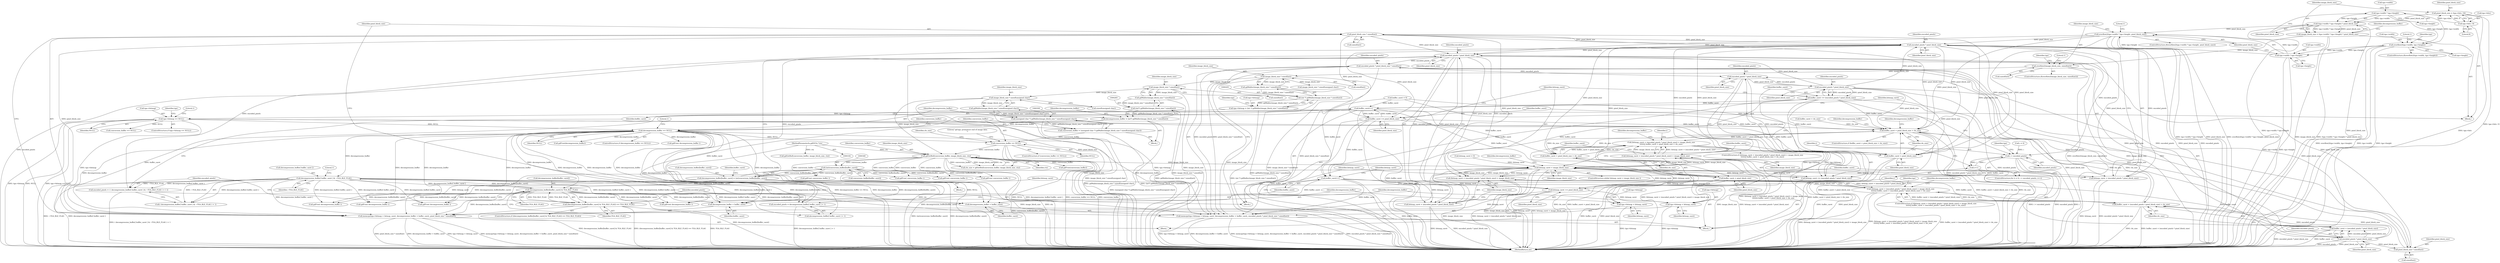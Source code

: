 digraph "0_libgd_58b6dde319c301b0eae27d12e2a659e067d80558@API" {
"1000438" [label="(Call,pixel_block_size * sizeof(int))"];
"1000402" [label="(Call,encoded_pixels * pixel_block_size)"];
"1000386" [label="(Call,encoded_pixels = ( ( decompression_buffer[ buffer_caret ] & ~TGA_RLE_FLAG ) + 1 ))"];
"1000389" [label="(Call,decompression_buffer[ buffer_caret ] & ~TGA_RLE_FLAG)"];
"1000290" [label="(Call,decompression_buffer == NULL)"];
"1000280" [label="(Call,decompression_buffer = (int*) gdMalloc(image_block_size * sizeof(int)))"];
"1000282" [label="(Call,(int*) gdMalloc(image_block_size * sizeof(int)))"];
"1000284" [label="(Call,gdMalloc(image_block_size * sizeof(int)))"];
"1000285" [label="(Call,image_block_size * sizeof(int))"];
"1000207" [label="(Call,image_block_size * sizeof(int))"];
"1000177" [label="(Call,overflow2(image_block_size, sizeof(int)))"];
"1000117" [label="(Call,image_block_size = (tga->width * tga->height) * pixel_block_size)"];
"1000119" [label="(Call,(tga->width * tga->height) * pixel_block_size)"];
"1000120" [label="(Call,tga->width * tga->height)"];
"1000109" [label="(Call,pixel_block_size = (tga->bits / 8))"];
"1000111" [label="(Call,tga->bits / 8)"];
"1000212" [label="(Call,tga->bitmap == NULL)"];
"1000200" [label="(Call,tga->bitmap = (int *) gdMalloc(image_block_size * sizeof(int)))"];
"1000204" [label="(Call,(int *) gdMalloc(image_block_size * sizeof(int)))"];
"1000206" [label="(Call,gdMalloc(image_block_size * sizeof(int)))"];
"1000379" [label="(Call,decompression_buffer[buffer_caret] & TGA_RLE_FLAG)"];
"1000344" [label="(Call,decompression_buffer[buffer_caret] = (int)conversion_buffer[buffer_caret])"];
"1000348" [label="(Call,(int)conversion_buffer[buffer_caret])"];
"1000320" [label="(Call,gdGetBuf(conversion_buffer, image_block_size, ctx))"];
"1000307" [label="(Call,conversion_buffer == NULL)"];
"1000297" [label="(Call,conversion_buffer = (unsigned char *) gdMalloc(image_block_size * sizeof(unsigned char)))"];
"1000299" [label="(Call,(unsigned char *) gdMalloc(image_block_size * sizeof(unsigned char)))"];
"1000301" [label="(Call,gdMalloc(image_block_size * sizeof(unsigned char)))"];
"1000302" [label="(Call,image_block_size * sizeof(unsigned char))"];
"1000105" [label="(MethodParameterIn,gdIOCtx *ctx)"];
"1000378" [label="(Call,(decompression_buffer[buffer_caret] & TGA_RLE_FLAG) == TGA_RLE_FLAG)"];
"1000505" [label="(Call,encoded_pixels * pixel_block_size)"];
"1000500" [label="(Call,encoded_pixels * pixel_block_size)"];
"1000492" [label="(Call,encoded_pixels * pixel_block_size * sizeof(int))"];
"1000464" [label="(Call,encoded_pixels * pixel_block_size)"];
"1000450" [label="(Call,encoded_pixels = decompression_buffer[ buffer_caret ] + 1)"];
"1000163" [label="(Call,overflow2(tga->width * tga->height, pixel_block_size))"];
"1000164" [label="(Call,tga->width * tga->height)"];
"1000151" [label="(Call,overflow2(tga->width, tga->height))"];
"1000438" [label="(Call,pixel_block_size * sizeof(int))"];
"1000471" [label="(Call,encoded_pixels * pixel_block_size)"];
"1000494" [label="(Call,pixel_block_size * sizeof(int))"];
"1000364" [label="(Call,buffer_caret + pixel_block_size > rle_size)"];
"1000398" [label="(Call,(bitmap_caret + (encoded_pixels * pixel_block_size)) > image_block_size\n\t\t\t\t\t\t|| buffer_caret + pixel_block_size > rle_size)"];
"1000406" [label="(Call,buffer_caret + pixel_block_size > rle_size)"];
"1000468" [label="(Call,buffer_caret + (encoded_pixels * pixel_block_size) > rle_size)"];
"1000460" [label="(Call,(bitmap_caret + (encoded_pixels * pixel_block_size)) > image_block_size\n\t\t\t\t\t\t|| buffer_caret + (encoded_pixels * pixel_block_size) > rle_size)"];
"1000365" [label="(Call,buffer_caret + pixel_block_size)"];
"1000399" [label="(Call,(bitmap_caret + (encoded_pixels * pixel_block_size)) > image_block_size)"];
"1000359" [label="(Call,bitmap_caret < image_block_size)"];
"1000400" [label="(Call,bitmap_caret + (encoded_pixels * pixel_block_size))"];
"1000429" [label="(Call,memcpy(tga->bitmap + bitmap_caret, decompression_buffer + buffer_caret, pixel_block_size * sizeof(int)))"];
"1000430" [label="(Call,tga->bitmap + bitmap_caret)"];
"1000442" [label="(Call,bitmap_caret += pixel_block_size)"];
"1000461" [label="(Call,(bitmap_caret + (encoded_pixels * pixel_block_size)) > image_block_size)"];
"1000462" [label="(Call,bitmap_caret + (encoded_pixels * pixel_block_size))"];
"1000483" [label="(Call,memcpy(tga->bitmap + bitmap_caret, decompression_buffer + buffer_caret, encoded_pixels * pixel_block_size * sizeof(int)))"];
"1000484" [label="(Call,tga->bitmap + bitmap_caret)"];
"1000498" [label="(Call,bitmap_caret += (encoded_pixels * pixel_block_size))"];
"1000407" [label="(Call,buffer_caret + pixel_block_size)"];
"1000423" [label="(Call,i < encoded_pixels)"];
"1000426" [label="(Call,i++)"];
"1000445" [label="(Call,buffer_caret += pixel_block_size)"];
"1000395" [label="(Call,buffer_caret++)"];
"1000435" [label="(Call,decompression_buffer + buffer_caret)"];
"1000457" [label="(Call,buffer_caret++)"];
"1000469" [label="(Call,buffer_caret + (encoded_pixels * pixel_block_size))"];
"1000489" [label="(Call,decompression_buffer + buffer_caret)"];
"1000503" [label="(Call,buffer_caret += (encoded_pixels * pixel_block_size))"];
"1000432" [label="(Identifier,tga)"];
"1000120" [label="(Call,tga->width * tga->height)"];
"1000490" [label="(Identifier,decompression_buffer)"];
"1000419" [label="(ControlStructure,for (i = 0; i < encoded_pixels; i++))"];
"1000307" [label="(Call,conversion_buffer == NULL)"];
"1000171" [label="(Identifier,pixel_block_size)"];
"1000141" [label="(Call,bitmap_caret = 0)"];
"1000365" [label="(Call,buffer_caret + pixel_block_size)"];
"1000162" [label="(ControlStructure,if(overflow2(tga->width * tga->height, pixel_block_size)))"];
"1000491" [label="(Identifier,buffer_caret)"];
"1000387" [label="(Identifier,encoded_pixels)"];
"1000287" [label="(Call,sizeof(int))"];
"1000401" [label="(Identifier,bitmap_caret)"];
"1000184" [label="(Literal,1)"];
"1000400" [label="(Call,bitmap_caret + (encoded_pixels * pixel_block_size))"];
"1000165" [label="(Call,tga->width)"];
"1000440" [label="(Call,sizeof(int))"];
"1000152" [label="(Call,tga->width)"];
"1000302" [label="(Call,image_block_size * sizeof(unsigned char))"];
"1000355" [label="(Call,buffer_caret = 0)"];
"1000406" [label="(Call,buffer_caret + pixel_block_size > rle_size)"];
"1000212" [label="(Call,tga->bitmap == NULL)"];
"1000296" [label="(Literal,1)"];
"1000431" [label="(Call,tga->bitmap)"];
"1000507" [label="(Identifier,pixel_block_size)"];
"1000461" [label="(Call,(bitmap_caret + (encoded_pixels * pixel_block_size)) > image_block_size)"];
"1000390" [label="(Call,decompression_buffer[ buffer_caret ])"];
"1000377" [label="(ControlStructure,if ((decompression_buffer[buffer_caret] & TGA_RLE_FLAG) == TGA_RLE_FLAG))"];
"1000499" [label="(Identifier,bitmap_caret)"];
"1000297" [label="(Call,conversion_buffer = (unsigned char *) gdMalloc(image_block_size * sizeof(unsigned char)))"];
"1000477" [label="(Identifier,decompression_buffer)"];
"1000200" [label="(Call,tga->bitmap = (int *) gdMalloc(image_block_size * sizeof(int)))"];
"1000301" [label="(Call,gdMalloc(image_block_size * sizeof(unsigned char)))"];
"1000486" [label="(Identifier,tga)"];
"1000354" [label="(Identifier,buffer_caret)"];
"1000405" [label="(Identifier,image_block_size)"];
"1000434" [label="(Identifier,bitmap_caret)"];
"1000471" [label="(Call,encoded_pixels * pixel_block_size)"];
"1000321" [label="(Identifier,conversion_buffer)"];
"1000348" [label="(Call,(int)conversion_buffer[buffer_caret])"];
"1000427" [label="(Identifier,i)"];
"1000281" [label="(Identifier,decompression_buffer)"];
"1000117" [label="(Call,image_block_size = (tga->width * tga->height) * pixel_block_size)"];
"1000320" [label="(Call,gdGetBuf(conversion_buffer, image_block_size, ctx))"];
"1000168" [label="(Call,tga->height)"];
"1000413" [label="(Identifier,decompression_buffer)"];
"1000409" [label="(Identifier,pixel_block_size)"];
"1000508" [label="(Call,gdFree( decompression_buffer ))"];
"1000204" [label="(Call,(int *) gdMalloc(image_block_size * sizeof(int)))"];
"1000361" [label="(Identifier,image_block_size)"];
"1000124" [label="(Call,tga->height)"];
"1000372" [label="(Call,gdFree( conversion_buffer ))"];
"1000318" [label="(Call,rle_size = gdGetBuf(conversion_buffer, image_block_size, ctx))"];
"1000452" [label="(Call,decompression_buffer[ buffer_caret ] + 1)"];
"1000214" [label="(Identifier,tga)"];
"1000176" [label="(ControlStructure,if(overflow2(image_block_size, sizeof(int))))"];
"1000478" [label="(Call,gdFree( conversion_buffer ))"];
"1000435" [label="(Call,decompression_buffer + buffer_caret)"];
"1000450" [label="(Call,encoded_pixels = decompression_buffer[ buffer_caret ] + 1)"];
"1000213" [label="(Call,tga->bitmap)"];
"1000449" [label="(Block,)"];
"1000323" [label="(Identifier,ctx)"];
"1000414" [label="(Call,gdFree( conversion_buffer ))"];
"1000306" [label="(ControlStructure,if (conversion_buffer == NULL))"];
"1000224" [label="(Block,)"];
"1000127" [label="(Identifier,pixel_block_size)"];
"1000474" [label="(Identifier,rle_size)"];
"1000380" [label="(Call,decompression_buffer[buffer_caret])"];
"1000175" [label="(Literal,1)"];
"1000408" [label="(Identifier,buffer_caret)"];
"1000178" [label="(Identifier,image_block_size)"];
"1000304" [label="(Call,sizeof(unsigned char))"];
"1000292" [label="(Identifier,NULL)"];
"1000284" [label="(Call,gdMalloc(image_block_size * sizeof(int)))"];
"1000402" [label="(Call,encoded_pixels * pixel_block_size)"];
"1000464" [label="(Call,encoded_pixels * pixel_block_size)"];
"1000161" [label="(Literal,1)"];
"1000367" [label="(Identifier,pixel_block_size)"];
"1000371" [label="(Identifier,decompression_buffer)"];
"1000360" [label="(Identifier,bitmap_caret)"];
"1000115" [label="(Literal,8)"];
"1000485" [label="(Call,tga->bitmap)"];
"1000331" [label="(Call,gdFree(decompression_buffer))"];
"1000286" [label="(Identifier,image_block_size)"];
"1000166" [label="(Identifier,tga)"];
"1000496" [label="(Call,sizeof(int))"];
"1000359" [label="(Call,bitmap_caret < image_block_size)"];
"1000384" [label="(Identifier,TGA_RLE_FLAG)"];
"1000498" [label="(Call,bitmap_caret += (encoded_pixels * pixel_block_size))"];
"1000473" [label="(Identifier,pixel_block_size)"];
"1000222" [label="(Identifier,tga)"];
"1000437" [label="(Identifier,buffer_caret)"];
"1000299" [label="(Call,(unsigned char *) gdMalloc(image_block_size * sizeof(unsigned char)))"];
"1000470" [label="(Identifier,buffer_caret)"];
"1000428" [label="(Block,)"];
"1000385" [label="(Block,)"];
"1000322" [label="(Identifier,image_block_size)"];
"1000386" [label="(Call,encoded_pixels = ( ( decompression_buffer[ buffer_caret ] & ~TGA_RLE_FLAG ) + 1 ))"];
"1000505" [label="(Call,encoded_pixels * pixel_block_size)"];
"1000236" [label="(Call,conversion_buffer == NULL)"];
"1000515" [label="(MethodReturn,int)"];
"1000280" [label="(Call,decompression_buffer = (int*) gdMalloc(image_block_size * sizeof(int)))"];
"1000290" [label="(Call,decompression_buffer == NULL)"];
"1000502" [label="(Identifier,pixel_block_size)"];
"1000425" [label="(Identifier,encoded_pixels)"];
"1000423" [label="(Call,i < encoded_pixels)"];
"1000309" [label="(Identifier,NULL)"];
"1000489" [label="(Call,decompression_buffer + buffer_caret)"];
"1000399" [label="(Call,(bitmap_caret + (encoded_pixels * pixel_block_size)) > image_block_size)"];
"1000150" [label="(ControlStructure,if(overflow2(tga->width, tga->height)))"];
"1000488" [label="(Identifier,bitmap_caret)"];
"1000447" [label="(Identifier,pixel_block_size)"];
"1000109" [label="(Call,pixel_block_size = (tga->bits / 8))"];
"1000472" [label="(Identifier,encoded_pixels)"];
"1000476" [label="(Call,gdFree( decompression_buffer ))"];
"1000389" [label="(Call,decompression_buffer[ buffer_caret ] & ~TGA_RLE_FLAG)"];
"1000458" [label="(Identifier,buffer_caret)"];
"1000421" [label="(Identifier,i)"];
"1000289" [label="(ControlStructure,if (decompression_buffer == NULL))"];
"1000436" [label="(Identifier,decompression_buffer)"];
"1000151" [label="(Call,overflow2(tga->width, tga->height))"];
"1000460" [label="(Call,(bitmap_caret + (encoded_pixels * pixel_block_size)) > image_block_size\n\t\t\t\t\t\t|| buffer_caret + (encoded_pixels * pixel_block_size) > rle_size)"];
"1000430" [label="(Call,tga->bitmap + bitmap_caret)"];
"1000504" [label="(Identifier,buffer_caret)"];
"1000394" [label="(Literal,1)"];
"1000303" [label="(Identifier,image_block_size)"];
"1000219" [label="(Literal,1)"];
"1000466" [label="(Identifier,pixel_block_size)"];
"1000451" [label="(Identifier,encoded_pixels)"];
"1000443" [label="(Identifier,bitmap_caret)"];
"1000164" [label="(Call,tga->width * tga->height)"];
"1000446" [label="(Identifier,buffer_caret)"];
"1000370" [label="(Call,gdFree( decompression_buffer ))"];
"1000383" [label="(Identifier,TGA_RLE_FLAG)"];
"1000509" [label="(Identifier,decompression_buffer)"];
"1000364" [label="(Call,buffer_caret + pixel_block_size > rle_size)"];
"1000340" [label="(Call,buffer_caret < rle_size)"];
"1000412" [label="(Call,gdFree( decompression_buffer ))"];
"1000177" [label="(Call,overflow2(image_block_size, sizeof(int)))"];
"1000492" [label="(Call,encoded_pixels * pixel_block_size * sizeof(int))"];
"1000231" [label="(Call,image_block_size * sizeof(unsigned char))"];
"1000112" [label="(Call,tga->bits)"];
"1000438" [label="(Call,pixel_block_size * sizeof(int))"];
"1000510" [label="(Call,gdFree( conversion_buffer ))"];
"1000105" [label="(MethodParameterIn,gdIOCtx *ctx)"];
"1000424" [label="(Identifier,i)"];
"1000343" [label="(Block,)"];
"1000245" [label="(Call,gdGetBuf(conversion_buffer, image_block_size, ctx))"];
"1000493" [label="(Identifier,encoded_pixels)"];
"1000429" [label="(Call,memcpy(tga->bitmap + bitmap_caret, decompression_buffer + buffer_caret, pixel_block_size * sizeof(int)))"];
"1000444" [label="(Identifier,pixel_block_size)"];
"1000363" [label="(ControlStructure,if (buffer_caret + pixel_block_size > rle_size))"];
"1000457" [label="(Call,buffer_caret++)"];
"1000397" [label="(ControlStructure,if ((bitmap_caret + (encoded_pixels * pixel_block_size)) > image_block_size\n\t\t\t\t\t\t|| buffer_caret + pixel_block_size > rle_size))"];
"1000469" [label="(Call,buffer_caret + (encoded_pixels * pixel_block_size))"];
"1000398" [label="(Call,(bitmap_caret + (encoded_pixels * pixel_block_size)) > image_block_size\n\t\t\t\t\t\t|| buffer_caret + pixel_block_size > rle_size)"];
"1000179" [label="(Call,sizeof(int))"];
"1000298" [label="(Identifier,conversion_buffer)"];
"1000368" [label="(Identifier,rle_size)"];
"1000111" [label="(Call,tga->bits / 8)"];
"1000209" [label="(Call,sizeof(int))"];
"1000439" [label="(Identifier,pixel_block_size)"];
"1000445" [label="(Call,buffer_caret += pixel_block_size)"];
"1000381" [label="(Identifier,decompression_buffer)"];
"1000206" [label="(Call,gdMalloc(image_block_size * sizeof(int)))"];
"1000459" [label="(ControlStructure,if ((bitmap_caret + (encoded_pixels * pixel_block_size)) > image_block_size\n\t\t\t\t\t\t|| buffer_caret + (encoded_pixels * pixel_block_size) > rle_size))"];
"1000285" [label="(Call,image_block_size * sizeof(int))"];
"1000207" [label="(Call,image_block_size * sizeof(int))"];
"1000130" [label="(Identifier,decompression_buffer)"];
"1000312" [label="(Literal,\"gd-tga: premature end of image data\n\")"];
"1000465" [label="(Identifier,encoded_pixels)"];
"1000403" [label="(Identifier,encoded_pixels)"];
"1000404" [label="(Identifier,pixel_block_size)"];
"1000308" [label="(Identifier,conversion_buffer)"];
"1000121" [label="(Call,tga->width)"];
"1000211" [label="(ControlStructure,if (tga->bitmap == NULL))"];
"1000201" [label="(Call,tga->bitmap)"];
"1000467" [label="(Identifier,image_block_size)"];
"1000291" [label="(Identifier,decompression_buffer)"];
"1000500" [label="(Call,encoded_pixels * pixel_block_size)"];
"1000483" [label="(Call,memcpy(tga->bitmap + bitmap_caret, decompression_buffer + buffer_caret, encoded_pixels * pixel_block_size * sizeof(int)))"];
"1000494" [label="(Call,pixel_block_size * sizeof(int))"];
"1000462" [label="(Call,bitmap_caret + (encoded_pixels * pixel_block_size))"];
"1000208" [label="(Identifier,image_block_size)"];
"1000329" [label="(Call,gdFree(conversion_buffer))"];
"1000442" [label="(Call,bitmap_caret += pixel_block_size)"];
"1000189" [label="(Identifier,tga)"];
"1000118" [label="(Identifier,image_block_size)"];
"1000396" [label="(Identifier,buffer_caret)"];
"1000393" [label="(Identifier,~TGA_RLE_FLAG)"];
"1000119" [label="(Call,(tga->width * tga->height) * pixel_block_size)"];
"1000506" [label="(Identifier,encoded_pixels)"];
"1000282" [label="(Call,(int*) gdMalloc(image_block_size * sizeof(int)))"];
"1000410" [label="(Identifier,rle_size)"];
"1000216" [label="(Identifier,NULL)"];
"1000388" [label="(Call,( decompression_buffer[ buffer_caret ] & ~TGA_RLE_FLAG ) + 1)"];
"1000395" [label="(Call,buffer_caret++)"];
"1000358" [label="(ControlStructure,while( bitmap_caret < image_block_size ))"];
"1000163" [label="(Call,overflow2(tga->width * tga->height, pixel_block_size))"];
"1000107" [label="(Block,)"];
"1000313" [label="(Call,gdFree( decompression_buffer ))"];
"1000407" [label="(Call,buffer_caret + pixel_block_size)"];
"1000463" [label="(Identifier,bitmap_caret)"];
"1000350" [label="(Call,conversion_buffer[buffer_caret])"];
"1000503" [label="(Call,buffer_caret += (encoded_pixels * pixel_block_size))"];
"1000379" [label="(Call,decompression_buffer[buffer_caret] & TGA_RLE_FLAG)"];
"1000484" [label="(Call,tga->bitmap + bitmap_caret)"];
"1000378" [label="(Call,(decompression_buffer[buffer_caret] & TGA_RLE_FLAG) == TGA_RLE_FLAG)"];
"1000468" [label="(Call,buffer_caret + (encoded_pixels * pixel_block_size) > rle_size)"];
"1000345" [label="(Call,decompression_buffer[buffer_caret])"];
"1000155" [label="(Call,tga->height)"];
"1000319" [label="(Identifier,rle_size)"];
"1000426" [label="(Call,i++)"];
"1000501" [label="(Identifier,encoded_pixels)"];
"1000344" [label="(Call,decompression_buffer[buffer_caret] = (int)conversion_buffer[buffer_caret])"];
"1000366" [label="(Identifier,buffer_caret)"];
"1000420" [label="(Call,i = 0)"];
"1000495" [label="(Identifier,pixel_block_size)"];
"1000110" [label="(Identifier,pixel_block_size)"];
"1000438" -> "1000429"  [label="AST: "];
"1000438" -> "1000440"  [label="CFG: "];
"1000439" -> "1000438"  [label="AST: "];
"1000440" -> "1000438"  [label="AST: "];
"1000429" -> "1000438"  [label="CFG: "];
"1000438" -> "1000364"  [label="DDG: pixel_block_size"];
"1000438" -> "1000365"  [label="DDG: pixel_block_size"];
"1000438" -> "1000402"  [label="DDG: pixel_block_size"];
"1000438" -> "1000429"  [label="DDG: pixel_block_size"];
"1000402" -> "1000438"  [label="DDG: pixel_block_size"];
"1000438" -> "1000442"  [label="DDG: pixel_block_size"];
"1000438" -> "1000445"  [label="DDG: pixel_block_size"];
"1000438" -> "1000464"  [label="DDG: pixel_block_size"];
"1000402" -> "1000400"  [label="AST: "];
"1000402" -> "1000404"  [label="CFG: "];
"1000403" -> "1000402"  [label="AST: "];
"1000404" -> "1000402"  [label="AST: "];
"1000400" -> "1000402"  [label="CFG: "];
"1000402" -> "1000515"  [label="DDG: pixel_block_size"];
"1000402" -> "1000515"  [label="DDG: encoded_pixels"];
"1000402" -> "1000364"  [label="DDG: pixel_block_size"];
"1000402" -> "1000365"  [label="DDG: pixel_block_size"];
"1000402" -> "1000399"  [label="DDG: encoded_pixels"];
"1000402" -> "1000399"  [label="DDG: pixel_block_size"];
"1000402" -> "1000400"  [label="DDG: encoded_pixels"];
"1000402" -> "1000400"  [label="DDG: pixel_block_size"];
"1000386" -> "1000402"  [label="DDG: encoded_pixels"];
"1000505" -> "1000402"  [label="DDG: pixel_block_size"];
"1000163" -> "1000402"  [label="DDG: pixel_block_size"];
"1000402" -> "1000406"  [label="DDG: pixel_block_size"];
"1000402" -> "1000407"  [label="DDG: pixel_block_size"];
"1000402" -> "1000423"  [label="DDG: encoded_pixels"];
"1000402" -> "1000445"  [label="DDG: pixel_block_size"];
"1000402" -> "1000464"  [label="DDG: pixel_block_size"];
"1000386" -> "1000385"  [label="AST: "];
"1000386" -> "1000388"  [label="CFG: "];
"1000387" -> "1000386"  [label="AST: "];
"1000388" -> "1000386"  [label="AST: "];
"1000396" -> "1000386"  [label="CFG: "];
"1000386" -> "1000515"  [label="DDG: ( decompression_buffer[ buffer_caret ] & ~TGA_RLE_FLAG ) + 1"];
"1000389" -> "1000386"  [label="DDG: decompression_buffer[ buffer_caret ]"];
"1000389" -> "1000386"  [label="DDG: ~TGA_RLE_FLAG"];
"1000389" -> "1000388"  [label="AST: "];
"1000389" -> "1000393"  [label="CFG: "];
"1000390" -> "1000389"  [label="AST: "];
"1000393" -> "1000389"  [label="AST: "];
"1000394" -> "1000389"  [label="CFG: "];
"1000389" -> "1000515"  [label="DDG: ~TGA_RLE_FLAG"];
"1000389" -> "1000515"  [label="DDG: decompression_buffer[ buffer_caret ]"];
"1000389" -> "1000370"  [label="DDG: decompression_buffer[ buffer_caret ]"];
"1000389" -> "1000379"  [label="DDG: decompression_buffer[ buffer_caret ]"];
"1000389" -> "1000388"  [label="DDG: decompression_buffer[ buffer_caret ]"];
"1000389" -> "1000388"  [label="DDG: ~TGA_RLE_FLAG"];
"1000290" -> "1000389"  [label="DDG: decompression_buffer"];
"1000379" -> "1000389"  [label="DDG: decompression_buffer[buffer_caret]"];
"1000389" -> "1000412"  [label="DDG: decompression_buffer[ buffer_caret ]"];
"1000389" -> "1000429"  [label="DDG: decompression_buffer[ buffer_caret ]"];
"1000389" -> "1000435"  [label="DDG: decompression_buffer[ buffer_caret ]"];
"1000389" -> "1000450"  [label="DDG: decompression_buffer[ buffer_caret ]"];
"1000389" -> "1000452"  [label="DDG: decompression_buffer[ buffer_caret ]"];
"1000389" -> "1000476"  [label="DDG: decompression_buffer[ buffer_caret ]"];
"1000389" -> "1000483"  [label="DDG: decompression_buffer[ buffer_caret ]"];
"1000389" -> "1000489"  [label="DDG: decompression_buffer[ buffer_caret ]"];
"1000389" -> "1000508"  [label="DDG: decompression_buffer[ buffer_caret ]"];
"1000290" -> "1000289"  [label="AST: "];
"1000290" -> "1000292"  [label="CFG: "];
"1000291" -> "1000290"  [label="AST: "];
"1000292" -> "1000290"  [label="AST: "];
"1000296" -> "1000290"  [label="CFG: "];
"1000298" -> "1000290"  [label="CFG: "];
"1000290" -> "1000515"  [label="DDG: decompression_buffer"];
"1000290" -> "1000515"  [label="DDG: NULL"];
"1000290" -> "1000515"  [label="DDG: decompression_buffer == NULL"];
"1000280" -> "1000290"  [label="DDG: decompression_buffer"];
"1000212" -> "1000290"  [label="DDG: NULL"];
"1000290" -> "1000307"  [label="DDG: NULL"];
"1000290" -> "1000313"  [label="DDG: decompression_buffer"];
"1000290" -> "1000331"  [label="DDG: decompression_buffer"];
"1000290" -> "1000370"  [label="DDG: decompression_buffer"];
"1000290" -> "1000379"  [label="DDG: decompression_buffer"];
"1000290" -> "1000412"  [label="DDG: decompression_buffer"];
"1000290" -> "1000429"  [label="DDG: decompression_buffer"];
"1000290" -> "1000435"  [label="DDG: decompression_buffer"];
"1000290" -> "1000450"  [label="DDG: decompression_buffer"];
"1000290" -> "1000452"  [label="DDG: decompression_buffer"];
"1000290" -> "1000476"  [label="DDG: decompression_buffer"];
"1000290" -> "1000483"  [label="DDG: decompression_buffer"];
"1000290" -> "1000489"  [label="DDG: decompression_buffer"];
"1000290" -> "1000508"  [label="DDG: decompression_buffer"];
"1000280" -> "1000224"  [label="AST: "];
"1000280" -> "1000282"  [label="CFG: "];
"1000281" -> "1000280"  [label="AST: "];
"1000282" -> "1000280"  [label="AST: "];
"1000291" -> "1000280"  [label="CFG: "];
"1000280" -> "1000515"  [label="DDG: (int*) gdMalloc(image_block_size * sizeof(int))"];
"1000282" -> "1000280"  [label="DDG: gdMalloc(image_block_size * sizeof(int))"];
"1000282" -> "1000284"  [label="CFG: "];
"1000283" -> "1000282"  [label="AST: "];
"1000284" -> "1000282"  [label="AST: "];
"1000282" -> "1000515"  [label="DDG: gdMalloc(image_block_size * sizeof(int))"];
"1000284" -> "1000282"  [label="DDG: image_block_size * sizeof(int)"];
"1000284" -> "1000285"  [label="CFG: "];
"1000285" -> "1000284"  [label="AST: "];
"1000284" -> "1000515"  [label="DDG: image_block_size * sizeof(int)"];
"1000285" -> "1000284"  [label="DDG: image_block_size"];
"1000285" -> "1000287"  [label="CFG: "];
"1000286" -> "1000285"  [label="AST: "];
"1000287" -> "1000285"  [label="AST: "];
"1000285" -> "1000515"  [label="DDG: image_block_size"];
"1000207" -> "1000285"  [label="DDG: image_block_size"];
"1000285" -> "1000302"  [label="DDG: image_block_size"];
"1000207" -> "1000206"  [label="AST: "];
"1000207" -> "1000209"  [label="CFG: "];
"1000208" -> "1000207"  [label="AST: "];
"1000209" -> "1000207"  [label="AST: "];
"1000206" -> "1000207"  [label="CFG: "];
"1000207" -> "1000515"  [label="DDG: image_block_size"];
"1000207" -> "1000206"  [label="DDG: image_block_size"];
"1000177" -> "1000207"  [label="DDG: image_block_size"];
"1000207" -> "1000231"  [label="DDG: image_block_size"];
"1000177" -> "1000176"  [label="AST: "];
"1000177" -> "1000179"  [label="CFG: "];
"1000178" -> "1000177"  [label="AST: "];
"1000179" -> "1000177"  [label="AST: "];
"1000184" -> "1000177"  [label="CFG: "];
"1000189" -> "1000177"  [label="CFG: "];
"1000177" -> "1000515"  [label="DDG: image_block_size"];
"1000177" -> "1000515"  [label="DDG: overflow2(image_block_size, sizeof(int))"];
"1000117" -> "1000177"  [label="DDG: image_block_size"];
"1000117" -> "1000107"  [label="AST: "];
"1000117" -> "1000119"  [label="CFG: "];
"1000118" -> "1000117"  [label="AST: "];
"1000119" -> "1000117"  [label="AST: "];
"1000130" -> "1000117"  [label="CFG: "];
"1000117" -> "1000515"  [label="DDG: image_block_size"];
"1000117" -> "1000515"  [label="DDG: (tga->width * tga->height) * pixel_block_size"];
"1000119" -> "1000117"  [label="DDG: tga->width * tga->height"];
"1000119" -> "1000117"  [label="DDG: pixel_block_size"];
"1000119" -> "1000127"  [label="CFG: "];
"1000120" -> "1000119"  [label="AST: "];
"1000127" -> "1000119"  [label="AST: "];
"1000119" -> "1000515"  [label="DDG: pixel_block_size"];
"1000119" -> "1000515"  [label="DDG: tga->width * tga->height"];
"1000120" -> "1000119"  [label="DDG: tga->width"];
"1000120" -> "1000119"  [label="DDG: tga->height"];
"1000109" -> "1000119"  [label="DDG: pixel_block_size"];
"1000119" -> "1000163"  [label="DDG: pixel_block_size"];
"1000120" -> "1000124"  [label="CFG: "];
"1000121" -> "1000120"  [label="AST: "];
"1000124" -> "1000120"  [label="AST: "];
"1000127" -> "1000120"  [label="CFG: "];
"1000120" -> "1000151"  [label="DDG: tga->width"];
"1000120" -> "1000151"  [label="DDG: tga->height"];
"1000109" -> "1000107"  [label="AST: "];
"1000109" -> "1000111"  [label="CFG: "];
"1000110" -> "1000109"  [label="AST: "];
"1000111" -> "1000109"  [label="AST: "];
"1000118" -> "1000109"  [label="CFG: "];
"1000109" -> "1000515"  [label="DDG: tga->bits / 8"];
"1000111" -> "1000109"  [label="DDG: tga->bits"];
"1000111" -> "1000109"  [label="DDG: 8"];
"1000111" -> "1000115"  [label="CFG: "];
"1000112" -> "1000111"  [label="AST: "];
"1000115" -> "1000111"  [label="AST: "];
"1000111" -> "1000515"  [label="DDG: tga->bits"];
"1000212" -> "1000211"  [label="AST: "];
"1000212" -> "1000216"  [label="CFG: "];
"1000213" -> "1000212"  [label="AST: "];
"1000216" -> "1000212"  [label="AST: "];
"1000219" -> "1000212"  [label="CFG: "];
"1000222" -> "1000212"  [label="CFG: "];
"1000212" -> "1000515"  [label="DDG: NULL"];
"1000212" -> "1000515"  [label="DDG: tga->bitmap == NULL"];
"1000212" -> "1000515"  [label="DDG: tga->bitmap"];
"1000200" -> "1000212"  [label="DDG: tga->bitmap"];
"1000212" -> "1000236"  [label="DDG: NULL"];
"1000212" -> "1000429"  [label="DDG: tga->bitmap"];
"1000212" -> "1000430"  [label="DDG: tga->bitmap"];
"1000212" -> "1000483"  [label="DDG: tga->bitmap"];
"1000212" -> "1000484"  [label="DDG: tga->bitmap"];
"1000200" -> "1000107"  [label="AST: "];
"1000200" -> "1000204"  [label="CFG: "];
"1000201" -> "1000200"  [label="AST: "];
"1000204" -> "1000200"  [label="AST: "];
"1000214" -> "1000200"  [label="CFG: "];
"1000200" -> "1000515"  [label="DDG: (int *) gdMalloc(image_block_size * sizeof(int))"];
"1000204" -> "1000200"  [label="DDG: gdMalloc(image_block_size * sizeof(int))"];
"1000204" -> "1000206"  [label="CFG: "];
"1000205" -> "1000204"  [label="AST: "];
"1000206" -> "1000204"  [label="AST: "];
"1000204" -> "1000515"  [label="DDG: gdMalloc(image_block_size * sizeof(int))"];
"1000206" -> "1000204"  [label="DDG: image_block_size * sizeof(int)"];
"1000206" -> "1000515"  [label="DDG: image_block_size * sizeof(int)"];
"1000379" -> "1000378"  [label="AST: "];
"1000379" -> "1000383"  [label="CFG: "];
"1000380" -> "1000379"  [label="AST: "];
"1000383" -> "1000379"  [label="AST: "];
"1000384" -> "1000379"  [label="CFG: "];
"1000379" -> "1000515"  [label="DDG: decompression_buffer[buffer_caret]"];
"1000379" -> "1000370"  [label="DDG: decompression_buffer[buffer_caret]"];
"1000379" -> "1000378"  [label="DDG: decompression_buffer[buffer_caret]"];
"1000379" -> "1000378"  [label="DDG: TGA_RLE_FLAG"];
"1000344" -> "1000379"  [label="DDG: decompression_buffer[buffer_caret]"];
"1000378" -> "1000379"  [label="DDG: TGA_RLE_FLAG"];
"1000379" -> "1000412"  [label="DDG: decompression_buffer[buffer_caret]"];
"1000379" -> "1000429"  [label="DDG: decompression_buffer[buffer_caret]"];
"1000379" -> "1000435"  [label="DDG: decompression_buffer[buffer_caret]"];
"1000379" -> "1000476"  [label="DDG: decompression_buffer[buffer_caret]"];
"1000379" -> "1000483"  [label="DDG: decompression_buffer[buffer_caret]"];
"1000379" -> "1000489"  [label="DDG: decompression_buffer[buffer_caret]"];
"1000379" -> "1000508"  [label="DDG: decompression_buffer[buffer_caret]"];
"1000344" -> "1000343"  [label="AST: "];
"1000344" -> "1000348"  [label="CFG: "];
"1000345" -> "1000344"  [label="AST: "];
"1000348" -> "1000344"  [label="AST: "];
"1000354" -> "1000344"  [label="CFG: "];
"1000344" -> "1000515"  [label="DDG: (int)conversion_buffer[buffer_caret]"];
"1000344" -> "1000515"  [label="DDG: decompression_buffer[buffer_caret]"];
"1000348" -> "1000344"  [label="DDG: conversion_buffer[buffer_caret]"];
"1000344" -> "1000370"  [label="DDG: decompression_buffer[buffer_caret]"];
"1000344" -> "1000508"  [label="DDG: decompression_buffer[buffer_caret]"];
"1000348" -> "1000350"  [label="CFG: "];
"1000349" -> "1000348"  [label="AST: "];
"1000350" -> "1000348"  [label="AST: "];
"1000348" -> "1000515"  [label="DDG: conversion_buffer[buffer_caret]"];
"1000320" -> "1000348"  [label="DDG: conversion_buffer"];
"1000348" -> "1000372"  [label="DDG: conversion_buffer[buffer_caret]"];
"1000348" -> "1000414"  [label="DDG: conversion_buffer[buffer_caret]"];
"1000348" -> "1000478"  [label="DDG: conversion_buffer[buffer_caret]"];
"1000348" -> "1000510"  [label="DDG: conversion_buffer[buffer_caret]"];
"1000320" -> "1000318"  [label="AST: "];
"1000320" -> "1000323"  [label="CFG: "];
"1000321" -> "1000320"  [label="AST: "];
"1000322" -> "1000320"  [label="AST: "];
"1000323" -> "1000320"  [label="AST: "];
"1000318" -> "1000320"  [label="CFG: "];
"1000320" -> "1000515"  [label="DDG: image_block_size"];
"1000320" -> "1000515"  [label="DDG: ctx"];
"1000320" -> "1000318"  [label="DDG: conversion_buffer"];
"1000320" -> "1000318"  [label="DDG: image_block_size"];
"1000320" -> "1000318"  [label="DDG: ctx"];
"1000307" -> "1000320"  [label="DDG: conversion_buffer"];
"1000302" -> "1000320"  [label="DDG: image_block_size"];
"1000105" -> "1000320"  [label="DDG: ctx"];
"1000320" -> "1000329"  [label="DDG: conversion_buffer"];
"1000320" -> "1000359"  [label="DDG: image_block_size"];
"1000320" -> "1000372"  [label="DDG: conversion_buffer"];
"1000320" -> "1000414"  [label="DDG: conversion_buffer"];
"1000320" -> "1000478"  [label="DDG: conversion_buffer"];
"1000320" -> "1000510"  [label="DDG: conversion_buffer"];
"1000307" -> "1000306"  [label="AST: "];
"1000307" -> "1000309"  [label="CFG: "];
"1000308" -> "1000307"  [label="AST: "];
"1000309" -> "1000307"  [label="AST: "];
"1000312" -> "1000307"  [label="CFG: "];
"1000319" -> "1000307"  [label="CFG: "];
"1000307" -> "1000515"  [label="DDG: NULL"];
"1000307" -> "1000515"  [label="DDG: conversion_buffer == NULL"];
"1000307" -> "1000515"  [label="DDG: conversion_buffer"];
"1000297" -> "1000307"  [label="DDG: conversion_buffer"];
"1000297" -> "1000224"  [label="AST: "];
"1000297" -> "1000299"  [label="CFG: "];
"1000298" -> "1000297"  [label="AST: "];
"1000299" -> "1000297"  [label="AST: "];
"1000308" -> "1000297"  [label="CFG: "];
"1000297" -> "1000515"  [label="DDG: (unsigned char *) gdMalloc(image_block_size * sizeof(unsigned char))"];
"1000299" -> "1000297"  [label="DDG: gdMalloc(image_block_size * sizeof(unsigned char))"];
"1000299" -> "1000301"  [label="CFG: "];
"1000300" -> "1000299"  [label="AST: "];
"1000301" -> "1000299"  [label="AST: "];
"1000299" -> "1000515"  [label="DDG: gdMalloc(image_block_size * sizeof(unsigned char))"];
"1000301" -> "1000299"  [label="DDG: image_block_size * sizeof(unsigned char)"];
"1000301" -> "1000302"  [label="CFG: "];
"1000302" -> "1000301"  [label="AST: "];
"1000301" -> "1000515"  [label="DDG: image_block_size * sizeof(unsigned char)"];
"1000302" -> "1000301"  [label="DDG: image_block_size"];
"1000302" -> "1000304"  [label="CFG: "];
"1000303" -> "1000302"  [label="AST: "];
"1000304" -> "1000302"  [label="AST: "];
"1000302" -> "1000515"  [label="DDG: image_block_size"];
"1000105" -> "1000104"  [label="AST: "];
"1000105" -> "1000515"  [label="DDG: ctx"];
"1000105" -> "1000245"  [label="DDG: ctx"];
"1000378" -> "1000377"  [label="AST: "];
"1000378" -> "1000384"  [label="CFG: "];
"1000384" -> "1000378"  [label="AST: "];
"1000387" -> "1000378"  [label="CFG: "];
"1000451" -> "1000378"  [label="CFG: "];
"1000378" -> "1000515"  [label="DDG: TGA_RLE_FLAG"];
"1000378" -> "1000515"  [label="DDG: decompression_buffer[buffer_caret] & TGA_RLE_FLAG"];
"1000378" -> "1000515"  [label="DDG: (decompression_buffer[buffer_caret] & TGA_RLE_FLAG) == TGA_RLE_FLAG"];
"1000505" -> "1000503"  [label="AST: "];
"1000505" -> "1000507"  [label="CFG: "];
"1000506" -> "1000505"  [label="AST: "];
"1000507" -> "1000505"  [label="AST: "];
"1000503" -> "1000505"  [label="CFG: "];
"1000505" -> "1000515"  [label="DDG: encoded_pixels"];
"1000505" -> "1000515"  [label="DDG: pixel_block_size"];
"1000505" -> "1000364"  [label="DDG: pixel_block_size"];
"1000505" -> "1000365"  [label="DDG: pixel_block_size"];
"1000505" -> "1000464"  [label="DDG: pixel_block_size"];
"1000505" -> "1000503"  [label="DDG: encoded_pixels"];
"1000505" -> "1000503"  [label="DDG: pixel_block_size"];
"1000500" -> "1000505"  [label="DDG: encoded_pixels"];
"1000500" -> "1000505"  [label="DDG: pixel_block_size"];
"1000500" -> "1000498"  [label="AST: "];
"1000500" -> "1000502"  [label="CFG: "];
"1000501" -> "1000500"  [label="AST: "];
"1000502" -> "1000500"  [label="AST: "];
"1000498" -> "1000500"  [label="CFG: "];
"1000500" -> "1000498"  [label="DDG: encoded_pixels"];
"1000500" -> "1000498"  [label="DDG: pixel_block_size"];
"1000492" -> "1000500"  [label="DDG: encoded_pixels"];
"1000494" -> "1000500"  [label="DDG: pixel_block_size"];
"1000492" -> "1000483"  [label="AST: "];
"1000492" -> "1000494"  [label="CFG: "];
"1000493" -> "1000492"  [label="AST: "];
"1000494" -> "1000492"  [label="AST: "];
"1000483" -> "1000492"  [label="CFG: "];
"1000492" -> "1000515"  [label="DDG: pixel_block_size * sizeof(int)"];
"1000492" -> "1000483"  [label="DDG: encoded_pixels"];
"1000492" -> "1000483"  [label="DDG: pixel_block_size * sizeof(int)"];
"1000464" -> "1000492"  [label="DDG: encoded_pixels"];
"1000471" -> "1000492"  [label="DDG: encoded_pixels"];
"1000494" -> "1000492"  [label="DDG: pixel_block_size"];
"1000464" -> "1000462"  [label="AST: "];
"1000464" -> "1000466"  [label="CFG: "];
"1000465" -> "1000464"  [label="AST: "];
"1000466" -> "1000464"  [label="AST: "];
"1000462" -> "1000464"  [label="CFG: "];
"1000464" -> "1000515"  [label="DDG: encoded_pixels"];
"1000464" -> "1000515"  [label="DDG: pixel_block_size"];
"1000464" -> "1000461"  [label="DDG: encoded_pixels"];
"1000464" -> "1000461"  [label="DDG: pixel_block_size"];
"1000464" -> "1000462"  [label="DDG: encoded_pixels"];
"1000464" -> "1000462"  [label="DDG: pixel_block_size"];
"1000450" -> "1000464"  [label="DDG: encoded_pixels"];
"1000163" -> "1000464"  [label="DDG: pixel_block_size"];
"1000464" -> "1000471"  [label="DDG: encoded_pixels"];
"1000464" -> "1000471"  [label="DDG: pixel_block_size"];
"1000464" -> "1000494"  [label="DDG: pixel_block_size"];
"1000450" -> "1000449"  [label="AST: "];
"1000450" -> "1000452"  [label="CFG: "];
"1000451" -> "1000450"  [label="AST: "];
"1000452" -> "1000450"  [label="AST: "];
"1000458" -> "1000450"  [label="CFG: "];
"1000450" -> "1000515"  [label="DDG: decompression_buffer[ buffer_caret ] + 1"];
"1000163" -> "1000162"  [label="AST: "];
"1000163" -> "1000171"  [label="CFG: "];
"1000164" -> "1000163"  [label="AST: "];
"1000171" -> "1000163"  [label="AST: "];
"1000175" -> "1000163"  [label="CFG: "];
"1000178" -> "1000163"  [label="CFG: "];
"1000163" -> "1000515"  [label="DDG: tga->width * tga->height"];
"1000163" -> "1000515"  [label="DDG: pixel_block_size"];
"1000163" -> "1000515"  [label="DDG: overflow2(tga->width * tga->height, pixel_block_size)"];
"1000164" -> "1000163"  [label="DDG: tga->width"];
"1000164" -> "1000163"  [label="DDG: tga->height"];
"1000163" -> "1000364"  [label="DDG: pixel_block_size"];
"1000163" -> "1000365"  [label="DDG: pixel_block_size"];
"1000164" -> "1000168"  [label="CFG: "];
"1000165" -> "1000164"  [label="AST: "];
"1000168" -> "1000164"  [label="AST: "];
"1000171" -> "1000164"  [label="CFG: "];
"1000164" -> "1000515"  [label="DDG: tga->height"];
"1000164" -> "1000515"  [label="DDG: tga->width"];
"1000151" -> "1000164"  [label="DDG: tga->width"];
"1000151" -> "1000164"  [label="DDG: tga->height"];
"1000151" -> "1000150"  [label="AST: "];
"1000151" -> "1000155"  [label="CFG: "];
"1000152" -> "1000151"  [label="AST: "];
"1000155" -> "1000151"  [label="AST: "];
"1000161" -> "1000151"  [label="CFG: "];
"1000166" -> "1000151"  [label="CFG: "];
"1000151" -> "1000515"  [label="DDG: overflow2(tga->width, tga->height)"];
"1000151" -> "1000515"  [label="DDG: tga->width"];
"1000151" -> "1000515"  [label="DDG: tga->height"];
"1000471" -> "1000469"  [label="AST: "];
"1000471" -> "1000473"  [label="CFG: "];
"1000472" -> "1000471"  [label="AST: "];
"1000473" -> "1000471"  [label="AST: "];
"1000469" -> "1000471"  [label="CFG: "];
"1000471" -> "1000515"  [label="DDG: encoded_pixels"];
"1000471" -> "1000515"  [label="DDG: pixel_block_size"];
"1000471" -> "1000468"  [label="DDG: encoded_pixels"];
"1000471" -> "1000468"  [label="DDG: pixel_block_size"];
"1000471" -> "1000469"  [label="DDG: encoded_pixels"];
"1000471" -> "1000469"  [label="DDG: pixel_block_size"];
"1000471" -> "1000494"  [label="DDG: pixel_block_size"];
"1000494" -> "1000496"  [label="CFG: "];
"1000495" -> "1000494"  [label="AST: "];
"1000496" -> "1000494"  [label="AST: "];
"1000364" -> "1000363"  [label="AST: "];
"1000364" -> "1000368"  [label="CFG: "];
"1000365" -> "1000364"  [label="AST: "];
"1000368" -> "1000364"  [label="AST: "];
"1000371" -> "1000364"  [label="CFG: "];
"1000381" -> "1000364"  [label="CFG: "];
"1000364" -> "1000515"  [label="DDG: buffer_caret + pixel_block_size"];
"1000364" -> "1000515"  [label="DDG: buffer_caret + pixel_block_size > rle_size"];
"1000364" -> "1000515"  [label="DDG: rle_size"];
"1000355" -> "1000364"  [label="DDG: buffer_caret"];
"1000445" -> "1000364"  [label="DDG: buffer_caret"];
"1000503" -> "1000364"  [label="DDG: buffer_caret"];
"1000468" -> "1000364"  [label="DDG: rle_size"];
"1000340" -> "1000364"  [label="DDG: rle_size"];
"1000406" -> "1000364"  [label="DDG: rle_size"];
"1000364" -> "1000398"  [label="DDG: buffer_caret + pixel_block_size > rle_size"];
"1000364" -> "1000406"  [label="DDG: rle_size"];
"1000364" -> "1000468"  [label="DDG: rle_size"];
"1000398" -> "1000397"  [label="AST: "];
"1000398" -> "1000399"  [label="CFG: "];
"1000398" -> "1000406"  [label="CFG: "];
"1000399" -> "1000398"  [label="AST: "];
"1000406" -> "1000398"  [label="AST: "];
"1000413" -> "1000398"  [label="CFG: "];
"1000421" -> "1000398"  [label="CFG: "];
"1000398" -> "1000515"  [label="DDG: (bitmap_caret + (encoded_pixels * pixel_block_size)) > image_block_size\n\t\t\t\t\t\t|| buffer_caret + pixel_block_size > rle_size"];
"1000398" -> "1000515"  [label="DDG: buffer_caret + pixel_block_size > rle_size"];
"1000398" -> "1000515"  [label="DDG: (bitmap_caret + (encoded_pixels * pixel_block_size)) > image_block_size"];
"1000399" -> "1000398"  [label="DDG: bitmap_caret + (encoded_pixels * pixel_block_size)"];
"1000399" -> "1000398"  [label="DDG: image_block_size"];
"1000406" -> "1000398"  [label="DDG: buffer_caret + pixel_block_size"];
"1000406" -> "1000398"  [label="DDG: rle_size"];
"1000406" -> "1000410"  [label="CFG: "];
"1000407" -> "1000406"  [label="AST: "];
"1000410" -> "1000406"  [label="AST: "];
"1000406" -> "1000515"  [label="DDG: buffer_caret + pixel_block_size"];
"1000406" -> "1000515"  [label="DDG: rle_size"];
"1000395" -> "1000406"  [label="DDG: buffer_caret"];
"1000468" -> "1000460"  [label="AST: "];
"1000468" -> "1000474"  [label="CFG: "];
"1000469" -> "1000468"  [label="AST: "];
"1000474" -> "1000468"  [label="AST: "];
"1000460" -> "1000468"  [label="CFG: "];
"1000468" -> "1000515"  [label="DDG: rle_size"];
"1000468" -> "1000515"  [label="DDG: buffer_caret + (encoded_pixels * pixel_block_size)"];
"1000468" -> "1000460"  [label="DDG: buffer_caret + (encoded_pixels * pixel_block_size)"];
"1000468" -> "1000460"  [label="DDG: rle_size"];
"1000457" -> "1000468"  [label="DDG: buffer_caret"];
"1000460" -> "1000459"  [label="AST: "];
"1000460" -> "1000461"  [label="CFG: "];
"1000461" -> "1000460"  [label="AST: "];
"1000477" -> "1000460"  [label="CFG: "];
"1000486" -> "1000460"  [label="CFG: "];
"1000460" -> "1000515"  [label="DDG: (bitmap_caret + (encoded_pixels * pixel_block_size)) > image_block_size"];
"1000460" -> "1000515"  [label="DDG: (bitmap_caret + (encoded_pixels * pixel_block_size)) > image_block_size\n\t\t\t\t\t\t|| buffer_caret + (encoded_pixels * pixel_block_size) > rle_size"];
"1000460" -> "1000515"  [label="DDG: buffer_caret + (encoded_pixels * pixel_block_size) > rle_size"];
"1000461" -> "1000460"  [label="DDG: bitmap_caret + (encoded_pixels * pixel_block_size)"];
"1000461" -> "1000460"  [label="DDG: image_block_size"];
"1000365" -> "1000367"  [label="CFG: "];
"1000366" -> "1000365"  [label="AST: "];
"1000367" -> "1000365"  [label="AST: "];
"1000368" -> "1000365"  [label="CFG: "];
"1000365" -> "1000515"  [label="DDG: pixel_block_size"];
"1000365" -> "1000515"  [label="DDG: buffer_caret"];
"1000355" -> "1000365"  [label="DDG: buffer_caret"];
"1000445" -> "1000365"  [label="DDG: buffer_caret"];
"1000503" -> "1000365"  [label="DDG: buffer_caret"];
"1000399" -> "1000405"  [label="CFG: "];
"1000400" -> "1000399"  [label="AST: "];
"1000405" -> "1000399"  [label="AST: "];
"1000408" -> "1000399"  [label="CFG: "];
"1000399" -> "1000515"  [label="DDG: image_block_size"];
"1000399" -> "1000515"  [label="DDG: bitmap_caret + (encoded_pixels * pixel_block_size)"];
"1000399" -> "1000359"  [label="DDG: image_block_size"];
"1000359" -> "1000399"  [label="DDG: bitmap_caret"];
"1000359" -> "1000399"  [label="DDG: image_block_size"];
"1000359" -> "1000358"  [label="AST: "];
"1000359" -> "1000361"  [label="CFG: "];
"1000360" -> "1000359"  [label="AST: "];
"1000361" -> "1000359"  [label="AST: "];
"1000366" -> "1000359"  [label="CFG: "];
"1000509" -> "1000359"  [label="CFG: "];
"1000359" -> "1000515"  [label="DDG: image_block_size"];
"1000359" -> "1000515"  [label="DDG: bitmap_caret"];
"1000359" -> "1000515"  [label="DDG: bitmap_caret < image_block_size"];
"1000141" -> "1000359"  [label="DDG: bitmap_caret"];
"1000442" -> "1000359"  [label="DDG: bitmap_caret"];
"1000498" -> "1000359"  [label="DDG: bitmap_caret"];
"1000461" -> "1000359"  [label="DDG: image_block_size"];
"1000359" -> "1000400"  [label="DDG: bitmap_caret"];
"1000359" -> "1000429"  [label="DDG: bitmap_caret"];
"1000359" -> "1000430"  [label="DDG: bitmap_caret"];
"1000359" -> "1000442"  [label="DDG: bitmap_caret"];
"1000359" -> "1000461"  [label="DDG: bitmap_caret"];
"1000359" -> "1000461"  [label="DDG: image_block_size"];
"1000359" -> "1000462"  [label="DDG: bitmap_caret"];
"1000359" -> "1000483"  [label="DDG: bitmap_caret"];
"1000359" -> "1000484"  [label="DDG: bitmap_caret"];
"1000359" -> "1000498"  [label="DDG: bitmap_caret"];
"1000401" -> "1000400"  [label="AST: "];
"1000405" -> "1000400"  [label="CFG: "];
"1000400" -> "1000515"  [label="DDG: bitmap_caret"];
"1000400" -> "1000515"  [label="DDG: encoded_pixels * pixel_block_size"];
"1000429" -> "1000428"  [label="AST: "];
"1000430" -> "1000429"  [label="AST: "];
"1000435" -> "1000429"  [label="AST: "];
"1000443" -> "1000429"  [label="CFG: "];
"1000429" -> "1000515"  [label="DDG: pixel_block_size * sizeof(int)"];
"1000429" -> "1000515"  [label="DDG: decompression_buffer + buffer_caret"];
"1000429" -> "1000515"  [label="DDG: tga->bitmap + bitmap_caret"];
"1000429" -> "1000515"  [label="DDG: memcpy(tga->bitmap + bitmap_caret, decompression_buffer + buffer_caret, pixel_block_size * sizeof(int))"];
"1000442" -> "1000429"  [label="DDG: bitmap_caret"];
"1000395" -> "1000429"  [label="DDG: buffer_caret"];
"1000430" -> "1000434"  [label="CFG: "];
"1000431" -> "1000430"  [label="AST: "];
"1000434" -> "1000430"  [label="AST: "];
"1000436" -> "1000430"  [label="CFG: "];
"1000430" -> "1000515"  [label="DDG: tga->bitmap"];
"1000442" -> "1000430"  [label="DDG: bitmap_caret"];
"1000442" -> "1000428"  [label="AST: "];
"1000442" -> "1000444"  [label="CFG: "];
"1000443" -> "1000442"  [label="AST: "];
"1000444" -> "1000442"  [label="AST: "];
"1000427" -> "1000442"  [label="CFG: "];
"1000461" -> "1000467"  [label="CFG: "];
"1000462" -> "1000461"  [label="AST: "];
"1000467" -> "1000461"  [label="AST: "];
"1000470" -> "1000461"  [label="CFG: "];
"1000461" -> "1000515"  [label="DDG: image_block_size"];
"1000461" -> "1000515"  [label="DDG: bitmap_caret + (encoded_pixels * pixel_block_size)"];
"1000463" -> "1000462"  [label="AST: "];
"1000467" -> "1000462"  [label="CFG: "];
"1000462" -> "1000515"  [label="DDG: bitmap_caret"];
"1000462" -> "1000515"  [label="DDG: encoded_pixels * pixel_block_size"];
"1000483" -> "1000449"  [label="AST: "];
"1000484" -> "1000483"  [label="AST: "];
"1000489" -> "1000483"  [label="AST: "];
"1000499" -> "1000483"  [label="CFG: "];
"1000483" -> "1000515"  [label="DDG: decompression_buffer + buffer_caret"];
"1000483" -> "1000515"  [label="DDG: memcpy(tga->bitmap + bitmap_caret, decompression_buffer + buffer_caret, encoded_pixels * pixel_block_size * sizeof(int))"];
"1000483" -> "1000515"  [label="DDG: encoded_pixels * pixel_block_size * sizeof(int)"];
"1000483" -> "1000515"  [label="DDG: tga->bitmap + bitmap_caret"];
"1000457" -> "1000483"  [label="DDG: buffer_caret"];
"1000484" -> "1000488"  [label="CFG: "];
"1000485" -> "1000484"  [label="AST: "];
"1000488" -> "1000484"  [label="AST: "];
"1000490" -> "1000484"  [label="CFG: "];
"1000484" -> "1000515"  [label="DDG: tga->bitmap"];
"1000498" -> "1000449"  [label="AST: "];
"1000499" -> "1000498"  [label="AST: "];
"1000504" -> "1000498"  [label="CFG: "];
"1000407" -> "1000409"  [label="CFG: "];
"1000408" -> "1000407"  [label="AST: "];
"1000409" -> "1000407"  [label="AST: "];
"1000410" -> "1000407"  [label="CFG: "];
"1000407" -> "1000515"  [label="DDG: pixel_block_size"];
"1000407" -> "1000515"  [label="DDG: buffer_caret"];
"1000395" -> "1000407"  [label="DDG: buffer_caret"];
"1000423" -> "1000419"  [label="AST: "];
"1000423" -> "1000425"  [label="CFG: "];
"1000424" -> "1000423"  [label="AST: "];
"1000425" -> "1000423"  [label="AST: "];
"1000432" -> "1000423"  [label="CFG: "];
"1000446" -> "1000423"  [label="CFG: "];
"1000423" -> "1000515"  [label="DDG: i < encoded_pixels"];
"1000423" -> "1000515"  [label="DDG: encoded_pixels"];
"1000423" -> "1000515"  [label="DDG: i"];
"1000426" -> "1000423"  [label="DDG: i"];
"1000420" -> "1000423"  [label="DDG: i"];
"1000423" -> "1000426"  [label="DDG: i"];
"1000426" -> "1000419"  [label="AST: "];
"1000426" -> "1000427"  [label="CFG: "];
"1000427" -> "1000426"  [label="AST: "];
"1000424" -> "1000426"  [label="CFG: "];
"1000445" -> "1000385"  [label="AST: "];
"1000445" -> "1000447"  [label="CFG: "];
"1000446" -> "1000445"  [label="AST: "];
"1000447" -> "1000445"  [label="AST: "];
"1000360" -> "1000445"  [label="CFG: "];
"1000445" -> "1000515"  [label="DDG: buffer_caret"];
"1000445" -> "1000515"  [label="DDG: pixel_block_size"];
"1000445" -> "1000395"  [label="DDG: buffer_caret"];
"1000395" -> "1000445"  [label="DDG: buffer_caret"];
"1000445" -> "1000457"  [label="DDG: buffer_caret"];
"1000395" -> "1000385"  [label="AST: "];
"1000395" -> "1000396"  [label="CFG: "];
"1000396" -> "1000395"  [label="AST: "];
"1000401" -> "1000395"  [label="CFG: "];
"1000395" -> "1000515"  [label="DDG: buffer_caret"];
"1000355" -> "1000395"  [label="DDG: buffer_caret"];
"1000503" -> "1000395"  [label="DDG: buffer_caret"];
"1000395" -> "1000435"  [label="DDG: buffer_caret"];
"1000435" -> "1000437"  [label="CFG: "];
"1000436" -> "1000435"  [label="AST: "];
"1000437" -> "1000435"  [label="AST: "];
"1000439" -> "1000435"  [label="CFG: "];
"1000457" -> "1000449"  [label="AST: "];
"1000457" -> "1000458"  [label="CFG: "];
"1000458" -> "1000457"  [label="AST: "];
"1000463" -> "1000457"  [label="CFG: "];
"1000457" -> "1000515"  [label="DDG: buffer_caret"];
"1000355" -> "1000457"  [label="DDG: buffer_caret"];
"1000503" -> "1000457"  [label="DDG: buffer_caret"];
"1000457" -> "1000469"  [label="DDG: buffer_caret"];
"1000457" -> "1000489"  [label="DDG: buffer_caret"];
"1000457" -> "1000503"  [label="DDG: buffer_caret"];
"1000470" -> "1000469"  [label="AST: "];
"1000474" -> "1000469"  [label="CFG: "];
"1000469" -> "1000515"  [label="DDG: encoded_pixels * pixel_block_size"];
"1000469" -> "1000515"  [label="DDG: buffer_caret"];
"1000489" -> "1000491"  [label="CFG: "];
"1000490" -> "1000489"  [label="AST: "];
"1000491" -> "1000489"  [label="AST: "];
"1000493" -> "1000489"  [label="CFG: "];
"1000503" -> "1000449"  [label="AST: "];
"1000504" -> "1000503"  [label="AST: "];
"1000360" -> "1000503"  [label="CFG: "];
"1000503" -> "1000515"  [label="DDG: encoded_pixels * pixel_block_size"];
"1000503" -> "1000515"  [label="DDG: buffer_caret"];
}

